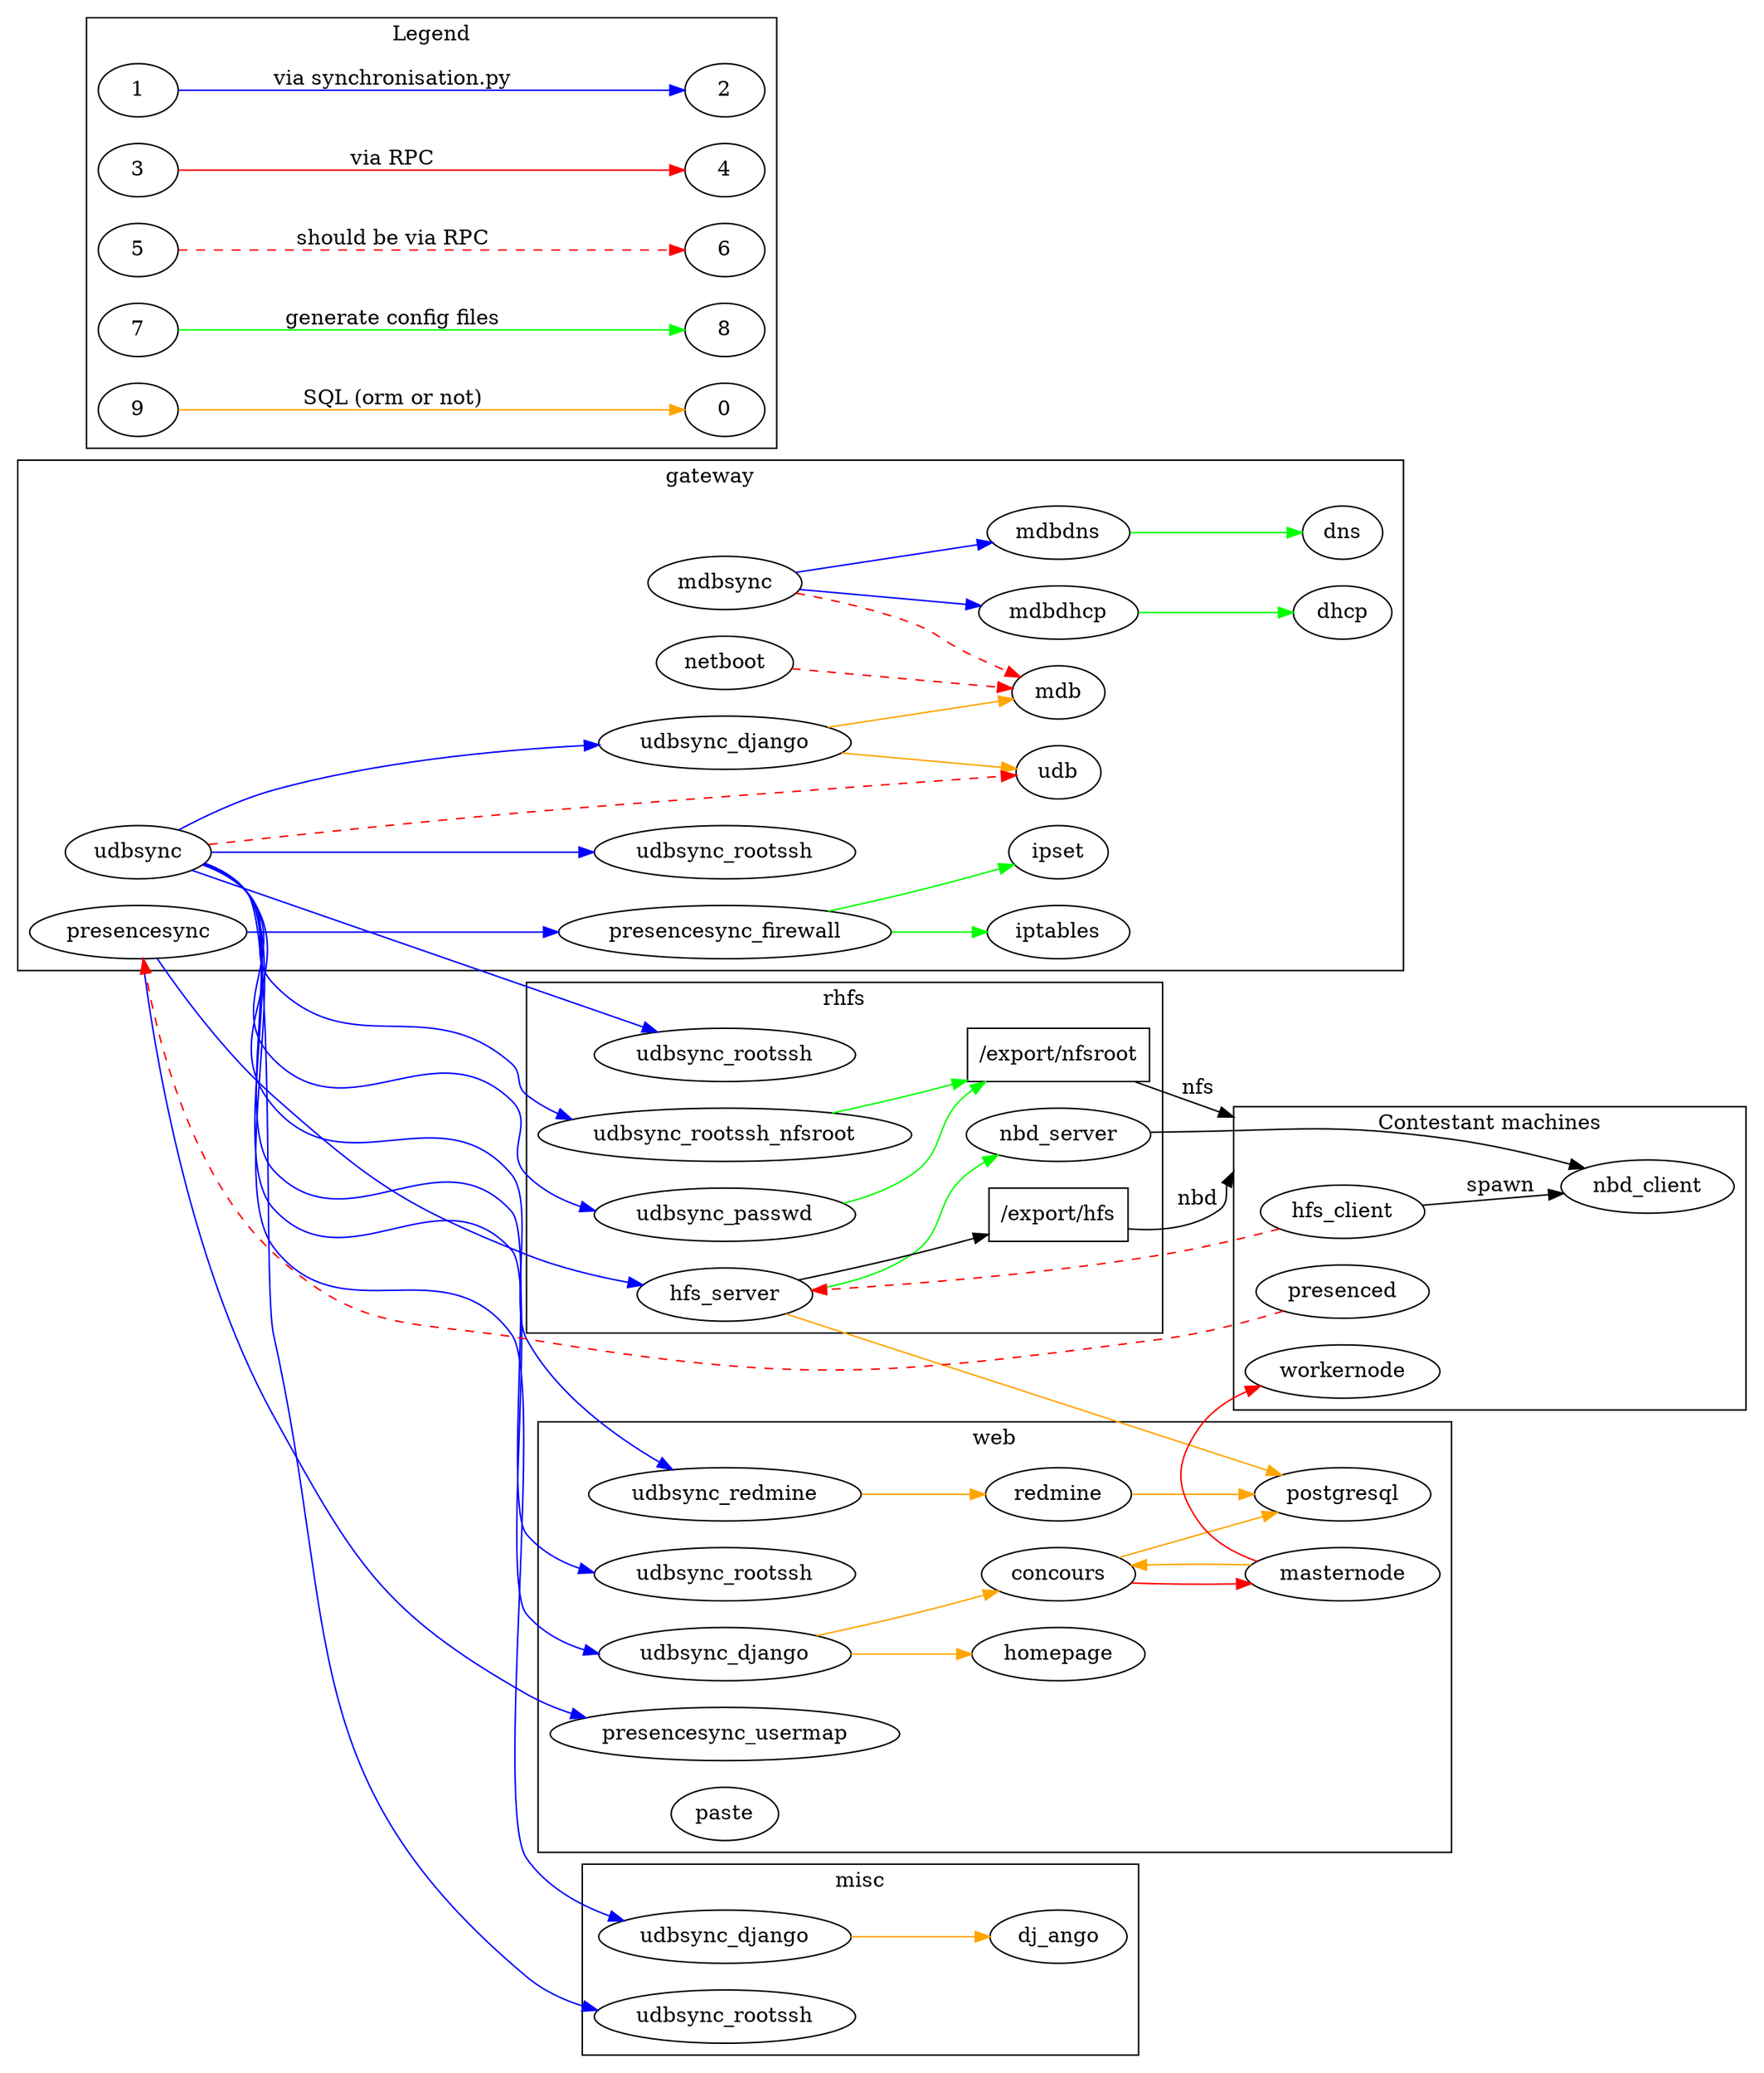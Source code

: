 // blue: synchronization.py
// red: rpc
// red dashed: should be rpc, currently django view
// green: generation of config files
// orange: sql (with or without ORM)

digraph {
    rankdir = LR;
    compound=true;
    subgraph clustergw {
        label = "gateway";

        dhcp;
        dns;
        netboot;
        udb;
        mdb;
        gw_udbsync_django [label="udbsync_django"];

        mdbsync -> mdb [color="red", style="dashed"];
        mdbsync -> mdbdhcp [color="blue"];
        mdbsync -> mdbdns [color="blue"];

        mdbdns -> dns [color="green"];
        mdbdhcp -> dhcp [color="green"];

        netboot -> mdb [color="red", style="dashed"];
        udbsync -> udb [color="red", style="dashed"];

        udbsync -> gw_udbsync_rootssh [color="blue"];
        udbsync -> gw_udbsync_django [color="blue"];

        gw_udbsync_django -> udb [color="orange"];
        gw_udbsync_django -> mdb [color="orange"];

        gw_udbsync_rootssh [label="udbsync_rootssh"];

        presencesync;
        presencesync -> presencesync_firewall [color="blue"];

        presencesync_firewall -> ipset [color="green"];
        presencesync_firewall -> iptables [color="green"];
    }

    subgraph clusterrhfs {
        label = "rhfs";

        hfs_server;
        rhfs_udbsync_rootssh [label="udbsync_rootssh"];
        rfs_udbsync_rootssh_nfsroot [label="udbsync_rootssh_nfsroot"];
        udbsync_passwd;

        udbsync -> rhfs_udbsync_rootssh [color="blue"];
        udbsync -> udbsync_passwd [color="blue"];
        presencesync -> hfs_server [color="blue"];

        udbsync -> rfs_udbsync_rootssh_nfsroot [color="blue"];

        hfs_server -> nbd_server [color="green"];

        nfsroot [label="/export/nfsroot", shape=rectangle];
        homes [label="/export/hfs", shape=rectangle];

        rfs_udbsync_rootssh_nfsroot -> nfsroot [color="green"];
        udbsync_passwd -> nfsroot [color="green"];
        hfs_server -> homes;
    }

    subgraph clustercontestant {
        label = "Contestant machines";
        workernode;
        presenced;
        hfs_client;
        nbd_client;
        contestant_dummy [style=invis, shape=point];

        hfs_client -> nbd_client [label="spawn"];
    }

    hfs_client -> hfs_server [color="red", style="dashed"];
    nbd_server -> nbd_client;
    presenced -> presencesync [color="red", style="dashed"];

    nfsroot -> contestant_dummy [lhead=clustercontestant, label="nfs"];
    homes -> contestant_dummy [lhead=clustercontestant, label="nbd"];

    subgraph clusterweb {
        label = "web";

        postgresql;

        web_udbsync_rootssh [label="udbsync_rootssh"];
        web_udbsync_django [label="udbsync_django"];
        web_udbsync_redmine [label="udbsync_redmine"];

        udbsync -> web_udbsync_rootssh [color="blue"];
        udbsync -> web_udbsync_django [color="blue"];
        udbsync -> web_udbsync_redmine [color="blue"];

        web_udbsync_django -> concours [color="orange"];
        web_udbsync_django -> homepage [color="orange"];
        web_udbsync_redmine -> redmine [color="orange"];

        presencesync -> presencesync_usermap [color="blue"];

        concours -> masternode [color="red"];
        masternode -> workernode [color="red"];
        paste;

        masternode -> concours [color="orange"];
        concours -> postgresql [color="orange"];
        redmine -> postgresql [color="orange"];
    }

    hfs_server -> postgresql [color="orange"];

    subgraph clustermisc {
        label = "misc";

        misc_udbsync_django [label="udbsync_django"];
        misc_udbsync_rootssh [label="udbsync_rootssh"];

        udbsync -> misc_udbsync_rootssh [color="blue"];

        udbsync -> misc_udbsync_django [color="blue"];
        misc_udbsync_django -> dj_ango [color="orange"];
    }

    subgraph clusterlegend {
        label = "Legend";
        1 -> 2 [color="blue", label="via synchronisation.py"];
        3 -> 4 [color="red", label="via RPC"];
        5 -> 6 [color="red", style="dashed", label="should be via RPC"];
        7 -> 8 [color="green", label="generate config files"];
        9 -> 0 [color="orange", label="SQL (orm or not)"];
    }
}
